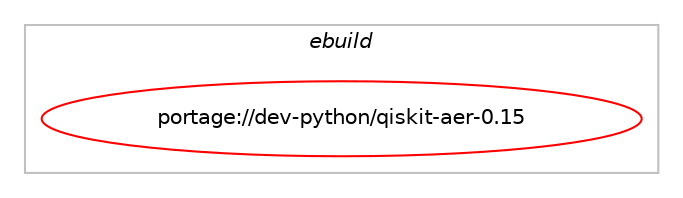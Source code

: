 digraph prolog {

# *************
# Graph options
# *************

newrank=true;
concentrate=true;
compound=true;
graph [rankdir=LR,fontname=Helvetica,fontsize=10,ranksep=1.5];#, ranksep=2.5, nodesep=0.2];
edge  [arrowhead=vee];
node  [fontname=Helvetica,fontsize=10];

# **********
# The ebuild
# **********

subgraph cluster_leftcol {
color=gray;
label=<<i>ebuild</i>>;
id [label="portage://dev-python/qiskit-aer-0.15", color=red, width=4, href="../dev-python/qiskit-aer-0.15.svg"];
}

# ****************
# The dependencies
# ****************

subgraph cluster_midcol {
color=gray;
label=<<i>dependencies</i>>;
subgraph cluster_compile {
fillcolor="#eeeeee";
style=filled;
label=<<i>compile</i>>;
# *** BEGIN UNKNOWN DEPENDENCY TYPE (TODO) ***
# id -> equal(use_conditional_group(positive,python_targets_python3_10,portage://dev-python/qiskit-aer-0.15,[package_dependency(portage://dev-python/qiskit-aer-0.15,install,no,dev-lang,python,none,[,,],[slot(3.10)],[])]))
# *** END UNKNOWN DEPENDENCY TYPE (TODO) ***

# *** BEGIN UNKNOWN DEPENDENCY TYPE (TODO) ***
# id -> equal(use_conditional_group(positive,python_targets_python3_11,portage://dev-python/qiskit-aer-0.15,[package_dependency(portage://dev-python/qiskit-aer-0.15,install,no,dev-lang,python,none,[,,],[slot(3.11)],[])]))
# *** END UNKNOWN DEPENDENCY TYPE (TODO) ***

# *** BEGIN UNKNOWN DEPENDENCY TYPE (TODO) ***
# id -> equal(use_conditional_group(positive,python_targets_python3_12,portage://dev-python/qiskit-aer-0.15,[package_dependency(portage://dev-python/qiskit-aer-0.15,install,no,dev-lang,python,none,[,,],[slot(3.12)],[])]))
# *** END UNKNOWN DEPENDENCY TYPE (TODO) ***

# *** BEGIN UNKNOWN DEPENDENCY TYPE (TODO) ***
# id -> equal(use_conditional_group(positive,python_targets_python3_13,portage://dev-python/qiskit-aer-0.15,[package_dependency(portage://dev-python/qiskit-aer-0.15,install,no,dev-lang,python,none,[,,],[slot(3.13)],[])]))
# *** END UNKNOWN DEPENDENCY TYPE (TODO) ***

# *** BEGIN UNKNOWN DEPENDENCY TYPE (TODO) ***
# id -> equal(package_dependency(portage://dev-python/qiskit-aer-0.15,install,no,dev-cpp,muParserX,greaterequal,[4.0.8,,,4.0.8],[],[]))
# *** END UNKNOWN DEPENDENCY TYPE (TODO) ***

# *** BEGIN UNKNOWN DEPENDENCY TYPE (TODO) ***
# id -> equal(package_dependency(portage://dev-python/qiskit-aer-0.15,install,no,dev-cpp,nlohmann_json,greaterequal,[3.1.1,,,3.1.1],[],[]))
# *** END UNKNOWN DEPENDENCY TYPE (TODO) ***

# *** BEGIN UNKNOWN DEPENDENCY TYPE (TODO) ***
# id -> equal(package_dependency(portage://dev-python/qiskit-aer-0.15,install,no,dev-cpp,nlohmann_json,smaller,[3.10.3,,,3.10.3],[],[]))
# *** END UNKNOWN DEPENDENCY TYPE (TODO) ***

# *** BEGIN UNKNOWN DEPENDENCY TYPE (TODO) ***
# id -> equal(package_dependency(portage://dev-python/qiskit-aer-0.15,install,no,dev-libs,spdlog,greaterequal,[1.9.2,,,1.9.2],any_same_slot,[]))
# *** END UNKNOWN DEPENDENCY TYPE (TODO) ***

# *** BEGIN UNKNOWN DEPENDENCY TYPE (TODO) ***
# id -> equal(package_dependency(portage://dev-python/qiskit-aer-0.15,install,no,dev-python,numpy,greaterequal,[1.16.3,,,1.16.3],[],[use(optenable(python_targets_python3_10),negative),use(optenable(python_targets_python3_11),negative),use(optenable(python_targets_python3_12),negative),use(optenable(python_targets_python3_13),negative)]))
# *** END UNKNOWN DEPENDENCY TYPE (TODO) ***

# *** BEGIN UNKNOWN DEPENDENCY TYPE (TODO) ***
# id -> equal(package_dependency(portage://dev-python/qiskit-aer-0.15,install,no,sci-libs,openblas,none,[,,],[],[use(enable(eselect-ldso),none)]))
# *** END UNKNOWN DEPENDENCY TYPE (TODO) ***

# *** BEGIN UNKNOWN DEPENDENCY TYPE (TODO) ***
# id -> equal(package_dependency(portage://dev-python/qiskit-aer-0.15,install,no,virtual,cblas,none,[,,],[],[use(enable(eselect-ldso),none)]))
# *** END UNKNOWN DEPENDENCY TYPE (TODO) ***

}
subgraph cluster_compileandrun {
fillcolor="#eeeeee";
style=filled;
label=<<i>compile and run</i>>;
}
subgraph cluster_run {
fillcolor="#eeeeee";
style=filled;
label=<<i>run</i>>;
# *** BEGIN UNKNOWN DEPENDENCY TYPE (TODO) ***
# id -> equal(use_conditional_group(positive,python_targets_python3_10,portage://dev-python/qiskit-aer-0.15,[package_dependency(portage://dev-python/qiskit-aer-0.15,run,no,dev-lang,python,none,[,,],[slot(3.10)],[])]))
# *** END UNKNOWN DEPENDENCY TYPE (TODO) ***

# *** BEGIN UNKNOWN DEPENDENCY TYPE (TODO) ***
# id -> equal(use_conditional_group(positive,python_targets_python3_11,portage://dev-python/qiskit-aer-0.15,[package_dependency(portage://dev-python/qiskit-aer-0.15,run,no,dev-lang,python,none,[,,],[slot(3.11)],[])]))
# *** END UNKNOWN DEPENDENCY TYPE (TODO) ***

# *** BEGIN UNKNOWN DEPENDENCY TYPE (TODO) ***
# id -> equal(use_conditional_group(positive,python_targets_python3_12,portage://dev-python/qiskit-aer-0.15,[package_dependency(portage://dev-python/qiskit-aer-0.15,run,no,dev-lang,python,none,[,,],[slot(3.12)],[])]))
# *** END UNKNOWN DEPENDENCY TYPE (TODO) ***

# *** BEGIN UNKNOWN DEPENDENCY TYPE (TODO) ***
# id -> equal(use_conditional_group(positive,python_targets_python3_13,portage://dev-python/qiskit-aer-0.15,[package_dependency(portage://dev-python/qiskit-aer-0.15,run,no,dev-lang,python,none,[,,],[slot(3.13)],[])]))
# *** END UNKNOWN DEPENDENCY TYPE (TODO) ***

# *** BEGIN UNKNOWN DEPENDENCY TYPE (TODO) ***
# id -> equal(package_dependency(portage://dev-python/qiskit-aer-0.15,run,no,dev-cpp,muParserX,greaterequal,[4.0.8,,,4.0.8],[],[]))
# *** END UNKNOWN DEPENDENCY TYPE (TODO) ***

# *** BEGIN UNKNOWN DEPENDENCY TYPE (TODO) ***
# id -> equal(package_dependency(portage://dev-python/qiskit-aer-0.15,run,no,dev-cpp,nlohmann_json,greaterequal,[3.1.1,,,3.1.1],[],[]))
# *** END UNKNOWN DEPENDENCY TYPE (TODO) ***

# *** BEGIN UNKNOWN DEPENDENCY TYPE (TODO) ***
# id -> equal(package_dependency(portage://dev-python/qiskit-aer-0.15,run,no,dev-cpp,nlohmann_json,smaller,[3.10.3,,,3.10.3],[],[]))
# *** END UNKNOWN DEPENDENCY TYPE (TODO) ***

# *** BEGIN UNKNOWN DEPENDENCY TYPE (TODO) ***
# id -> equal(package_dependency(portage://dev-python/qiskit-aer-0.15,run,no,dev-libs,spdlog,greaterequal,[1.9.2,,,1.9.2],any_same_slot,[]))
# *** END UNKNOWN DEPENDENCY TYPE (TODO) ***

# *** BEGIN UNKNOWN DEPENDENCY TYPE (TODO) ***
# id -> equal(package_dependency(portage://dev-python/qiskit-aer-0.15,run,no,dev-python,numpy,greaterequal,[1.16.3,,,1.16.3],[],[use(optenable(python_targets_python3_10),negative),use(optenable(python_targets_python3_11),negative),use(optenable(python_targets_python3_12),negative),use(optenable(python_targets_python3_13),negative)]))
# *** END UNKNOWN DEPENDENCY TYPE (TODO) ***

# *** BEGIN UNKNOWN DEPENDENCY TYPE (TODO) ***
# id -> equal(package_dependency(portage://dev-python/qiskit-aer-0.15,run,no,dev-python,psutil,greaterequal,[5,,,5],[],[use(optenable(python_targets_python3_10),negative),use(optenable(python_targets_python3_11),negative),use(optenable(python_targets_python3_12),negative),use(optenable(python_targets_python3_13),negative)]))
# *** END UNKNOWN DEPENDENCY TYPE (TODO) ***

# *** BEGIN UNKNOWN DEPENDENCY TYPE (TODO) ***
# id -> equal(package_dependency(portage://dev-python/qiskit-aer-0.15,run,no,dev-python,qiskit,greaterequal,[1.1.0,,,1.1.0],[],[use(optenable(python_targets_python3_10),negative),use(optenable(python_targets_python3_11),negative),use(optenable(python_targets_python3_12),negative),use(optenable(python_targets_python3_13),negative)]))
# *** END UNKNOWN DEPENDENCY TYPE (TODO) ***

# *** BEGIN UNKNOWN DEPENDENCY TYPE (TODO) ***
# id -> equal(package_dependency(portage://dev-python/qiskit-aer-0.15,run,no,dev-python,scipy,greaterequal,[1.0,,,1.0],[],[use(optenable(python_targets_python3_10),negative),use(optenable(python_targets_python3_11),negative),use(optenable(python_targets_python3_12),negative),use(optenable(python_targets_python3_13),negative)]))
# *** END UNKNOWN DEPENDENCY TYPE (TODO) ***

# *** BEGIN UNKNOWN DEPENDENCY TYPE (TODO) ***
# id -> equal(package_dependency(portage://dev-python/qiskit-aer-0.15,run,no,sci-libs,openblas,none,[,,],[],[use(enable(eselect-ldso),none)]))
# *** END UNKNOWN DEPENDENCY TYPE (TODO) ***

# *** BEGIN UNKNOWN DEPENDENCY TYPE (TODO) ***
# id -> equal(package_dependency(portage://dev-python/qiskit-aer-0.15,run,no,virtual,cblas,none,[,,],[],[use(enable(eselect-ldso),none)]))
# *** END UNKNOWN DEPENDENCY TYPE (TODO) ***

}
}

# **************
# The candidates
# **************

subgraph cluster_choices {
rank=same;
color=gray;
label=<<i>candidates</i>>;

}

}
